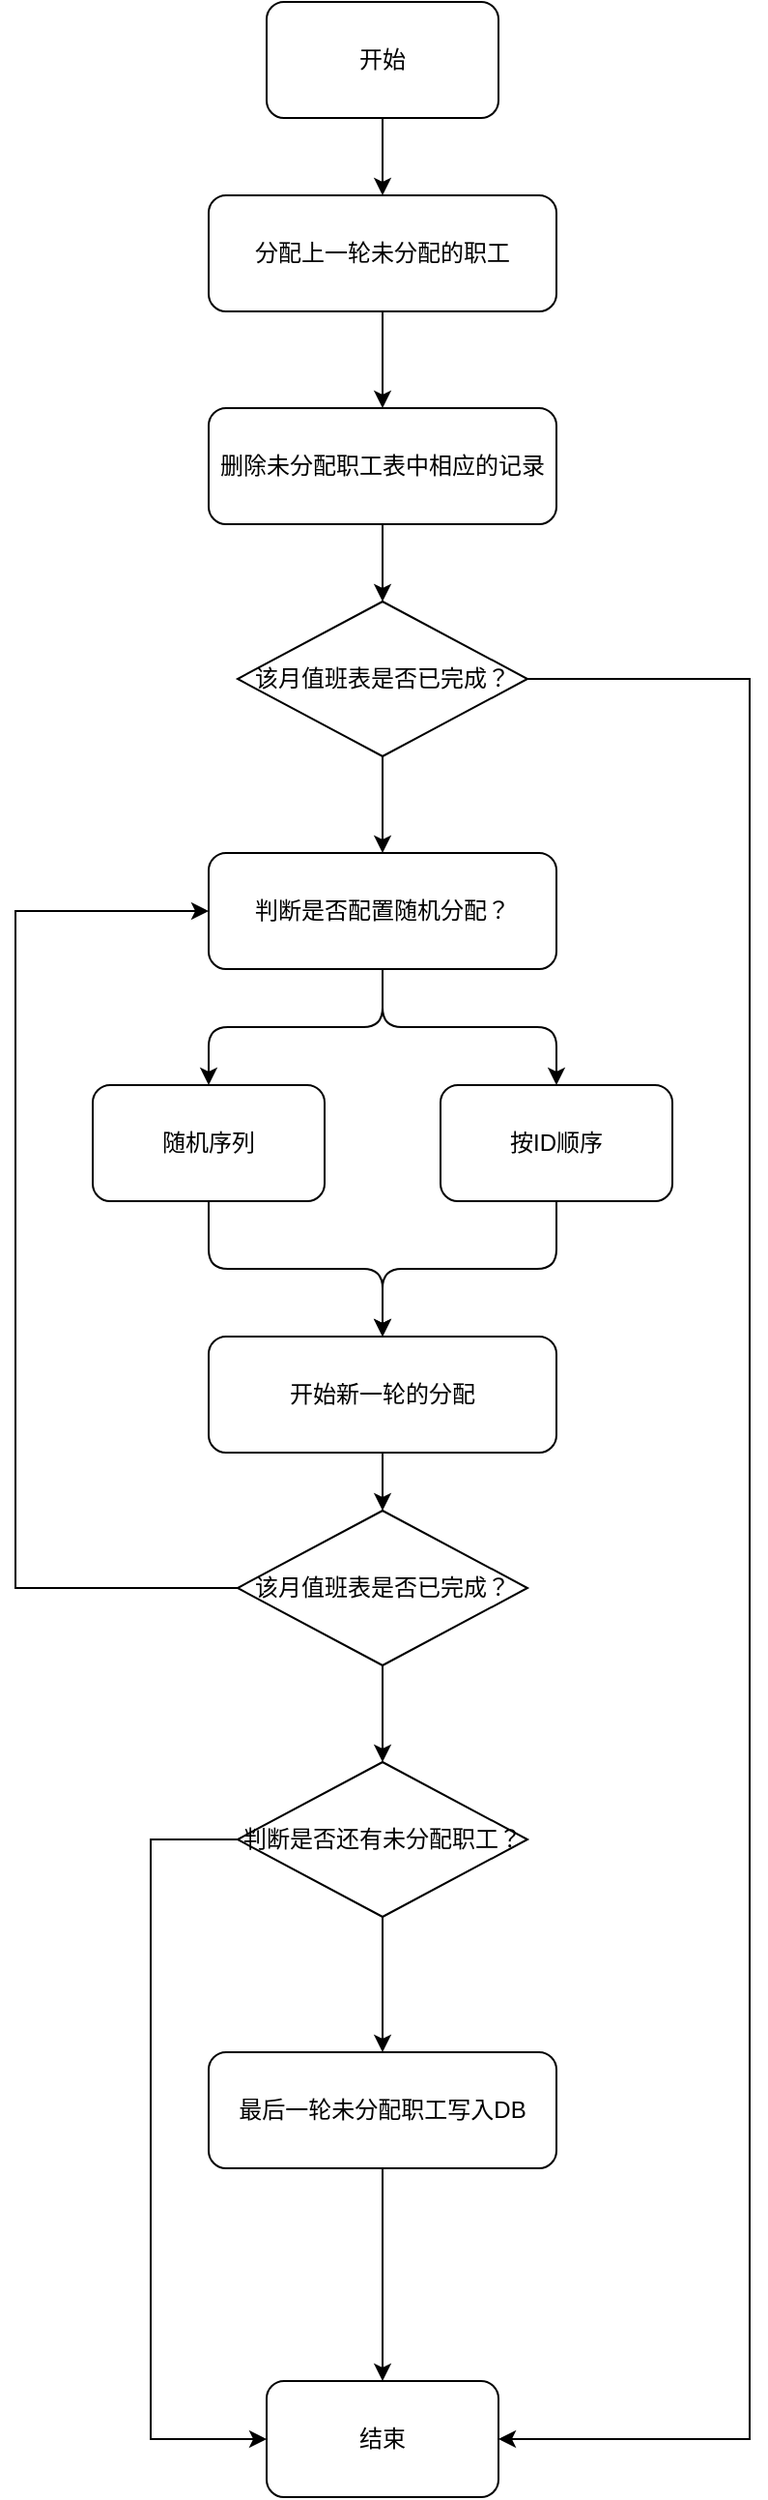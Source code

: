 <mxfile version="24.8.3">
  <diagram name="Flowchart" id="NMnFKY25-j_0YNjDQCf5">
    <mxGraphModel dx="2052" dy="1696" grid="0" gridSize="10" guides="1" tooltips="1" connect="1" arrows="1" fold="1" page="0" pageScale="1" pageWidth="827" pageHeight="1169" math="0" shadow="0">
      <root>
        <mxCell id="0" />
        <mxCell id="1" parent="0" />
        <mxCell id="2cAOn64f0t8CnZx84zxq-38" style="edgeStyle=orthogonalEdgeStyle;rounded=0;orthogonalLoop=1;jettySize=auto;html=1;exitX=0.5;exitY=1;exitDx=0;exitDy=0;entryX=0.5;entryY=0;entryDx=0;entryDy=0;" edge="1" parent="1" source="2cAOn64f0t8CnZx84zxq-1" target="2cAOn64f0t8CnZx84zxq-6">
          <mxGeometry relative="1" as="geometry" />
        </mxCell>
        <mxCell id="2cAOn64f0t8CnZx84zxq-1" value="开始" style="rounded=1;whiteSpace=wrap;html=1;" vertex="1" parent="1">
          <mxGeometry x="230" y="-140" width="120" height="60" as="geometry" />
        </mxCell>
        <mxCell id="2cAOn64f0t8CnZx84zxq-2" value="判断是否配置随机分配？" style="rounded=1;whiteSpace=wrap;html=1;" vertex="1" parent="1">
          <mxGeometry x="200" y="300" width="180" height="60" as="geometry" />
        </mxCell>
        <mxCell id="2cAOn64f0t8CnZx84zxq-3" value="随机序列" style="rounded=1;whiteSpace=wrap;html=1;" vertex="1" parent="1">
          <mxGeometry x="140" y="420" width="120" height="60" as="geometry" />
        </mxCell>
        <mxCell id="2cAOn64f0t8CnZx84zxq-4" value="按ID顺序" style="rounded=1;whiteSpace=wrap;html=1;" vertex="1" parent="1">
          <mxGeometry x="320" y="420" width="120" height="60" as="geometry" />
        </mxCell>
        <mxCell id="2cAOn64f0t8CnZx84zxq-39" style="edgeStyle=orthogonalEdgeStyle;rounded=0;orthogonalLoop=1;jettySize=auto;html=1;exitX=0.5;exitY=1;exitDx=0;exitDy=0;entryX=0.5;entryY=0;entryDx=0;entryDy=0;" edge="1" parent="1" source="2cAOn64f0t8CnZx84zxq-6" target="2cAOn64f0t8CnZx84zxq-37">
          <mxGeometry relative="1" as="geometry" />
        </mxCell>
        <mxCell id="2cAOn64f0t8CnZx84zxq-6" value="分配上一轮未分配的职工" style="rounded=1;whiteSpace=wrap;html=1;" vertex="1" parent="1">
          <mxGeometry x="200" y="-40" width="180" height="60" as="geometry" />
        </mxCell>
        <mxCell id="2cAOn64f0t8CnZx84zxq-9" value="结束" style="rounded=1;whiteSpace=wrap;html=1;" vertex="1" parent="1">
          <mxGeometry x="230" y="1090" width="120" height="60" as="geometry" />
        </mxCell>
        <mxCell id="2cAOn64f0t8CnZx84zxq-36" style="edgeStyle=orthogonalEdgeStyle;rounded=0;orthogonalLoop=1;jettySize=auto;html=1;exitX=0.5;exitY=1;exitDx=0;exitDy=0;" edge="1" parent="1" source="2cAOn64f0t8CnZx84zxq-12" target="2cAOn64f0t8CnZx84zxq-9">
          <mxGeometry relative="1" as="geometry" />
        </mxCell>
        <mxCell id="2cAOn64f0t8CnZx84zxq-12" value="最后一轮未分配职工写入DB" style="rounded=1;whiteSpace=wrap;html=1;" vertex="1" parent="1">
          <mxGeometry x="200" y="920" width="180" height="60" as="geometry" />
        </mxCell>
        <mxCell id="2cAOn64f0t8CnZx84zxq-14" style="edgeStyle=orthogonalEdgeStyle;rounded=1;orthogonalLoop=1;jettySize=auto;html=1;exitX=0.5;exitY=1;exitDx=0;exitDy=0;" edge="1" parent="1" source="2cAOn64f0t8CnZx84zxq-2" target="2cAOn64f0t8CnZx84zxq-3">
          <mxGeometry relative="1" as="geometry">
            <Array as="points">
              <mxPoint x="290" y="390" />
              <mxPoint x="200" y="390" />
            </Array>
          </mxGeometry>
        </mxCell>
        <mxCell id="2cAOn64f0t8CnZx84zxq-15" style="edgeStyle=orthogonalEdgeStyle;rounded=1;orthogonalLoop=1;jettySize=auto;html=1;exitX=0.5;exitY=1;exitDx=0;exitDy=0;" edge="1" parent="1" source="2cAOn64f0t8CnZx84zxq-2" target="2cAOn64f0t8CnZx84zxq-4">
          <mxGeometry relative="1" as="geometry" />
        </mxCell>
        <mxCell id="2cAOn64f0t8CnZx84zxq-16" style="edgeStyle=orthogonalEdgeStyle;rounded=1;orthogonalLoop=1;jettySize=auto;html=1;exitX=0.5;exitY=1;exitDx=0;exitDy=0;entryX=0.5;entryY=0;entryDx=0;entryDy=0;" edge="1" parent="1" source="2cAOn64f0t8CnZx84zxq-3" target="2cAOn64f0t8CnZx84zxq-11">
          <mxGeometry relative="1" as="geometry">
            <mxPoint x="290" y="540" as="targetPoint" />
          </mxGeometry>
        </mxCell>
        <mxCell id="2cAOn64f0t8CnZx84zxq-17" style="edgeStyle=orthogonalEdgeStyle;rounded=1;orthogonalLoop=1;jettySize=auto;html=1;exitX=0.5;exitY=1;exitDx=0;exitDy=0;entryX=0.5;entryY=0;entryDx=0;entryDy=0;" edge="1" parent="1" source="2cAOn64f0t8CnZx84zxq-4" target="2cAOn64f0t8CnZx84zxq-11">
          <mxGeometry relative="1" as="geometry">
            <mxPoint x="290" y="540" as="targetPoint" />
          </mxGeometry>
        </mxCell>
        <mxCell id="2cAOn64f0t8CnZx84zxq-32" style="edgeStyle=orthogonalEdgeStyle;rounded=0;orthogonalLoop=1;jettySize=auto;html=1;exitX=0.5;exitY=1;exitDx=0;exitDy=0;entryX=0.5;entryY=0;entryDx=0;entryDy=0;" edge="1" parent="1" source="2cAOn64f0t8CnZx84zxq-11" target="2cAOn64f0t8CnZx84zxq-29">
          <mxGeometry relative="1" as="geometry" />
        </mxCell>
        <mxCell id="2cAOn64f0t8CnZx84zxq-11" value="开始新一轮的分配" style="rounded=1;whiteSpace=wrap;html=1;" vertex="1" parent="1">
          <mxGeometry x="200" y="550" width="180" height="60" as="geometry" />
        </mxCell>
        <mxCell id="2cAOn64f0t8CnZx84zxq-33" style="edgeStyle=orthogonalEdgeStyle;rounded=0;orthogonalLoop=1;jettySize=auto;html=1;exitX=1;exitY=0.5;exitDx=0;exitDy=0;entryX=1;entryY=0.5;entryDx=0;entryDy=0;" edge="1" parent="1" source="2cAOn64f0t8CnZx84zxq-26" target="2cAOn64f0t8CnZx84zxq-9">
          <mxGeometry relative="1" as="geometry">
            <Array as="points">
              <mxPoint x="480" y="210" />
              <mxPoint x="480" y="1120" />
            </Array>
          </mxGeometry>
        </mxCell>
        <mxCell id="2cAOn64f0t8CnZx84zxq-34" style="edgeStyle=orthogonalEdgeStyle;rounded=0;orthogonalLoop=1;jettySize=auto;html=1;exitX=0.5;exitY=1;exitDx=0;exitDy=0;entryX=0.5;entryY=0;entryDx=0;entryDy=0;" edge="1" parent="1" source="2cAOn64f0t8CnZx84zxq-26" target="2cAOn64f0t8CnZx84zxq-2">
          <mxGeometry relative="1" as="geometry" />
        </mxCell>
        <mxCell id="2cAOn64f0t8CnZx84zxq-26" value="该月值班表是否已完成？" style="rhombus;whiteSpace=wrap;html=1;" vertex="1" parent="1">
          <mxGeometry x="215" y="170" width="150" height="80" as="geometry" />
        </mxCell>
        <mxCell id="2cAOn64f0t8CnZx84zxq-35" style="edgeStyle=orthogonalEdgeStyle;rounded=0;orthogonalLoop=1;jettySize=auto;html=1;exitX=0.5;exitY=1;exitDx=0;exitDy=0;entryX=0.5;entryY=0;entryDx=0;entryDy=0;" edge="1" parent="1" source="2cAOn64f0t8CnZx84zxq-27" target="2cAOn64f0t8CnZx84zxq-12">
          <mxGeometry relative="1" as="geometry" />
        </mxCell>
        <mxCell id="2cAOn64f0t8CnZx84zxq-41" style="edgeStyle=orthogonalEdgeStyle;rounded=0;orthogonalLoop=1;jettySize=auto;html=1;exitX=0;exitY=0.5;exitDx=0;exitDy=0;entryX=0;entryY=0.5;entryDx=0;entryDy=0;" edge="1" parent="1" source="2cAOn64f0t8CnZx84zxq-27" target="2cAOn64f0t8CnZx84zxq-9">
          <mxGeometry relative="1" as="geometry">
            <Array as="points">
              <mxPoint x="170" y="810" />
              <mxPoint x="170" y="1120" />
            </Array>
          </mxGeometry>
        </mxCell>
        <mxCell id="2cAOn64f0t8CnZx84zxq-27" value="判断是否还有未分配职工？" style="rhombus;whiteSpace=wrap;html=1;" vertex="1" parent="1">
          <mxGeometry x="215" y="770" width="150" height="80" as="geometry" />
        </mxCell>
        <mxCell id="2cAOn64f0t8CnZx84zxq-30" style="edgeStyle=orthogonalEdgeStyle;rounded=0;orthogonalLoop=1;jettySize=auto;html=1;exitX=0.5;exitY=1;exitDx=0;exitDy=0;entryX=0.5;entryY=0;entryDx=0;entryDy=0;" edge="1" parent="1" source="2cAOn64f0t8CnZx84zxq-29" target="2cAOn64f0t8CnZx84zxq-27">
          <mxGeometry relative="1" as="geometry" />
        </mxCell>
        <mxCell id="2cAOn64f0t8CnZx84zxq-31" style="edgeStyle=orthogonalEdgeStyle;rounded=0;orthogonalLoop=1;jettySize=auto;html=1;exitX=0;exitY=0.5;exitDx=0;exitDy=0;entryX=0;entryY=0.5;entryDx=0;entryDy=0;" edge="1" parent="1" source="2cAOn64f0t8CnZx84zxq-29" target="2cAOn64f0t8CnZx84zxq-2">
          <mxGeometry relative="1" as="geometry">
            <Array as="points">
              <mxPoint x="100" y="680" />
              <mxPoint x="100" y="330" />
            </Array>
          </mxGeometry>
        </mxCell>
        <mxCell id="2cAOn64f0t8CnZx84zxq-29" value="该月值班表是否已完成？" style="rhombus;whiteSpace=wrap;html=1;" vertex="1" parent="1">
          <mxGeometry x="215" y="640" width="150" height="80" as="geometry" />
        </mxCell>
        <mxCell id="2cAOn64f0t8CnZx84zxq-40" style="edgeStyle=orthogonalEdgeStyle;rounded=0;orthogonalLoop=1;jettySize=auto;html=1;exitX=0.5;exitY=1;exitDx=0;exitDy=0;entryX=0.5;entryY=0;entryDx=0;entryDy=0;" edge="1" parent="1" source="2cAOn64f0t8CnZx84zxq-37" target="2cAOn64f0t8CnZx84zxq-26">
          <mxGeometry relative="1" as="geometry" />
        </mxCell>
        <mxCell id="2cAOn64f0t8CnZx84zxq-37" value="删除未分配职工表中相应的记录" style="rounded=1;whiteSpace=wrap;html=1;" vertex="1" parent="1">
          <mxGeometry x="200" y="70" width="180" height="60" as="geometry" />
        </mxCell>
      </root>
    </mxGraphModel>
  </diagram>
</mxfile>
